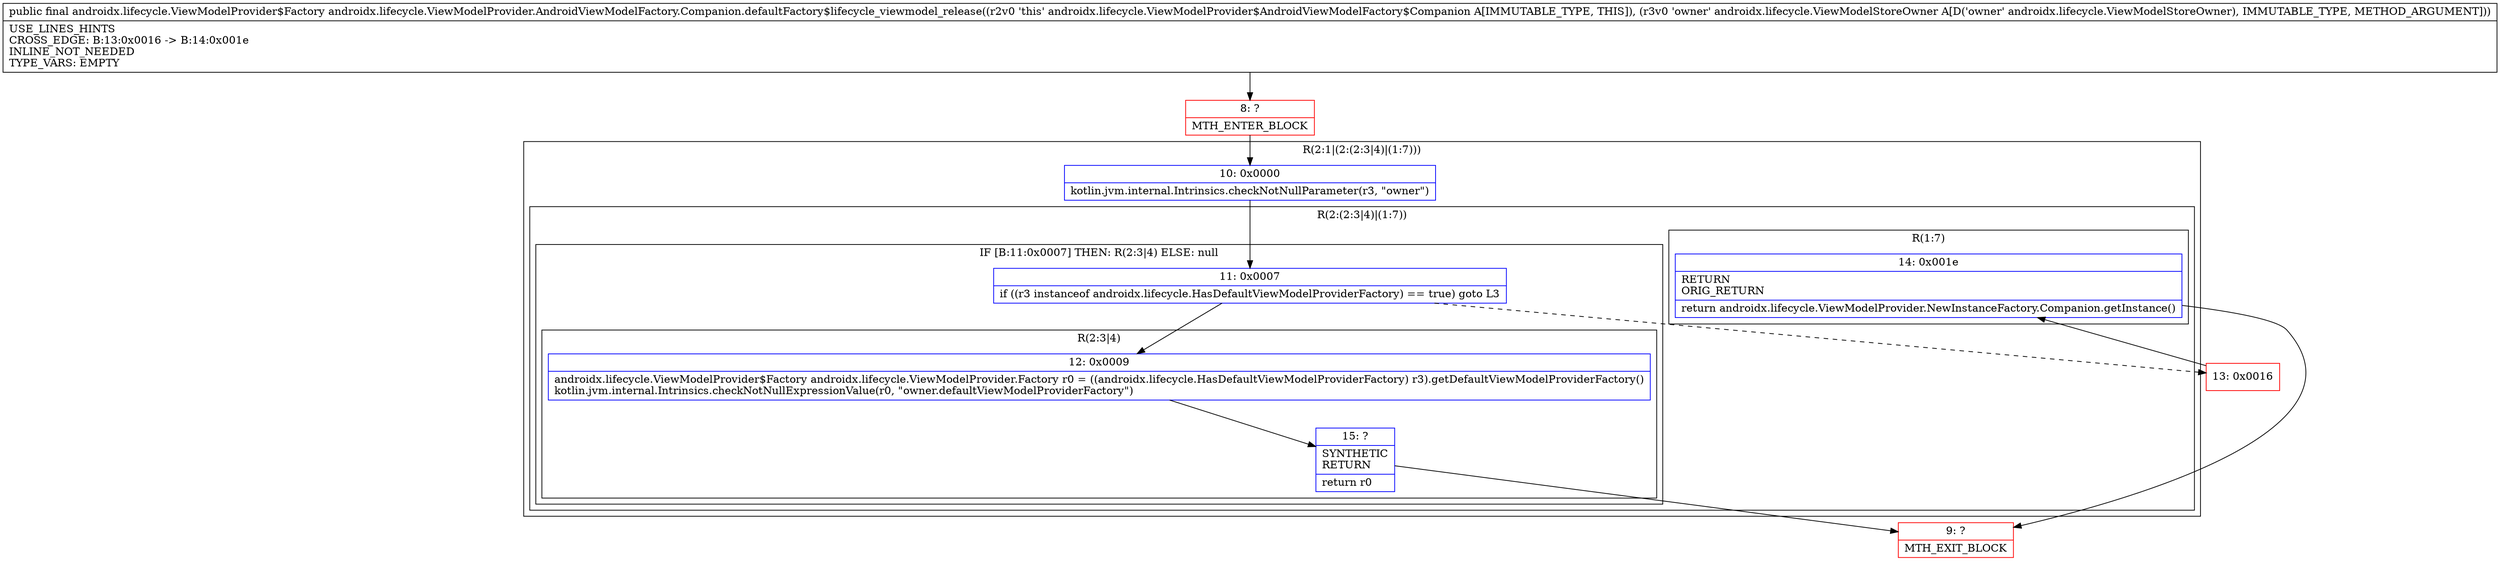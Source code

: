 digraph "CFG forandroidx.lifecycle.ViewModelProvider.AndroidViewModelFactory.Companion.defaultFactory$lifecycle_viewmodel_release(Landroidx\/lifecycle\/ViewModelStoreOwner;)Landroidx\/lifecycle\/ViewModelProvider$Factory;" {
subgraph cluster_Region_1300948383 {
label = "R(2:1|(2:(2:3|4)|(1:7)))";
node [shape=record,color=blue];
Node_10 [shape=record,label="{10\:\ 0x0000|kotlin.jvm.internal.Intrinsics.checkNotNullParameter(r3, \"owner\")\l}"];
subgraph cluster_Region_1825339600 {
label = "R(2:(2:3|4)|(1:7))";
node [shape=record,color=blue];
subgraph cluster_IfRegion_14553925 {
label = "IF [B:11:0x0007] THEN: R(2:3|4) ELSE: null";
node [shape=record,color=blue];
Node_11 [shape=record,label="{11\:\ 0x0007|if ((r3 instanceof androidx.lifecycle.HasDefaultViewModelProviderFactory) == true) goto L3\l}"];
subgraph cluster_Region_667716765 {
label = "R(2:3|4)";
node [shape=record,color=blue];
Node_12 [shape=record,label="{12\:\ 0x0009|androidx.lifecycle.ViewModelProvider$Factory androidx.lifecycle.ViewModelProvider.Factory r0 = ((androidx.lifecycle.HasDefaultViewModelProviderFactory) r3).getDefaultViewModelProviderFactory()\lkotlin.jvm.internal.Intrinsics.checkNotNullExpressionValue(r0, \"owner.defaultViewModelProviderFactory\")\l}"];
Node_15 [shape=record,label="{15\:\ ?|SYNTHETIC\lRETURN\l|return r0\l}"];
}
}
subgraph cluster_Region_1962386888 {
label = "R(1:7)";
node [shape=record,color=blue];
Node_14 [shape=record,label="{14\:\ 0x001e|RETURN\lORIG_RETURN\l|return androidx.lifecycle.ViewModelProvider.NewInstanceFactory.Companion.getInstance()\l}"];
}
}
}
Node_8 [shape=record,color=red,label="{8\:\ ?|MTH_ENTER_BLOCK\l}"];
Node_9 [shape=record,color=red,label="{9\:\ ?|MTH_EXIT_BLOCK\l}"];
Node_13 [shape=record,color=red,label="{13\:\ 0x0016}"];
MethodNode[shape=record,label="{public final androidx.lifecycle.ViewModelProvider$Factory androidx.lifecycle.ViewModelProvider.AndroidViewModelFactory.Companion.defaultFactory$lifecycle_viewmodel_release((r2v0 'this' androidx.lifecycle.ViewModelProvider$AndroidViewModelFactory$Companion A[IMMUTABLE_TYPE, THIS]), (r3v0 'owner' androidx.lifecycle.ViewModelStoreOwner A[D('owner' androidx.lifecycle.ViewModelStoreOwner), IMMUTABLE_TYPE, METHOD_ARGUMENT]))  | USE_LINES_HINTS\lCROSS_EDGE: B:13:0x0016 \-\> B:14:0x001e\lINLINE_NOT_NEEDED\lTYPE_VARS: EMPTY\l}"];
MethodNode -> Node_8;Node_10 -> Node_11;
Node_11 -> Node_12;
Node_11 -> Node_13[style=dashed];
Node_12 -> Node_15;
Node_15 -> Node_9;
Node_14 -> Node_9;
Node_8 -> Node_10;
Node_13 -> Node_14;
}

